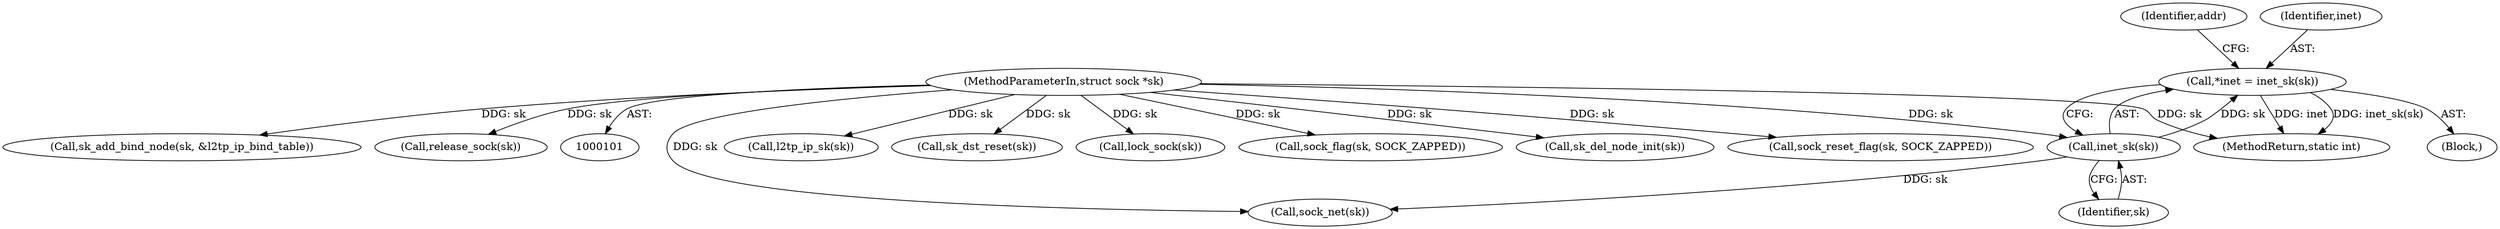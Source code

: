 digraph "0_linux_32c231164b762dddefa13af5a0101032c70b50ef@pointer" {
"1000107" [label="(Call,*inet = inet_sk(sk))"];
"1000109" [label="(Call,inet_sk(sk))"];
"1000102" [label="(MethodParameterIn,struct sock *sk)"];
"1000120" [label="(Call,sock_net(sk))"];
"1000109" [label="(Call,inet_sk(sk))"];
"1000113" [label="(Identifier,addr)"];
"1000254" [label="(Call,l2tp_ip_sk(sk))"];
"1000250" [label="(Call,sk_dst_reset(sk))"];
"1000289" [label="(MethodReturn,static int)"];
"1000110" [label="(Identifier,sk)"];
"1000102" [label="(MethodParameterIn,struct sock *sk)"];
"1000108" [label="(Identifier,inet)"];
"1000166" [label="(Call,lock_sock(sk))"];
"1000170" [label="(Call,sock_flag(sk, SOCK_ZAPPED))"];
"1000105" [label="(Block,)"];
"1000267" [label="(Call,sk_del_node_init(sk))"];
"1000275" [label="(Call,sock_reset_flag(sk, SOCK_ZAPPED))"];
"1000263" [label="(Call,sk_add_bind_node(sk, &l2tp_ip_bind_table))"];
"1000279" [label="(Call,release_sock(sk))"];
"1000107" [label="(Call,*inet = inet_sk(sk))"];
"1000107" -> "1000105"  [label="AST: "];
"1000107" -> "1000109"  [label="CFG: "];
"1000108" -> "1000107"  [label="AST: "];
"1000109" -> "1000107"  [label="AST: "];
"1000113" -> "1000107"  [label="CFG: "];
"1000107" -> "1000289"  [label="DDG: inet"];
"1000107" -> "1000289"  [label="DDG: inet_sk(sk)"];
"1000109" -> "1000107"  [label="DDG: sk"];
"1000109" -> "1000110"  [label="CFG: "];
"1000110" -> "1000109"  [label="AST: "];
"1000102" -> "1000109"  [label="DDG: sk"];
"1000109" -> "1000120"  [label="DDG: sk"];
"1000102" -> "1000101"  [label="AST: "];
"1000102" -> "1000289"  [label="DDG: sk"];
"1000102" -> "1000120"  [label="DDG: sk"];
"1000102" -> "1000166"  [label="DDG: sk"];
"1000102" -> "1000170"  [label="DDG: sk"];
"1000102" -> "1000250"  [label="DDG: sk"];
"1000102" -> "1000254"  [label="DDG: sk"];
"1000102" -> "1000263"  [label="DDG: sk"];
"1000102" -> "1000267"  [label="DDG: sk"];
"1000102" -> "1000275"  [label="DDG: sk"];
"1000102" -> "1000279"  [label="DDG: sk"];
}
